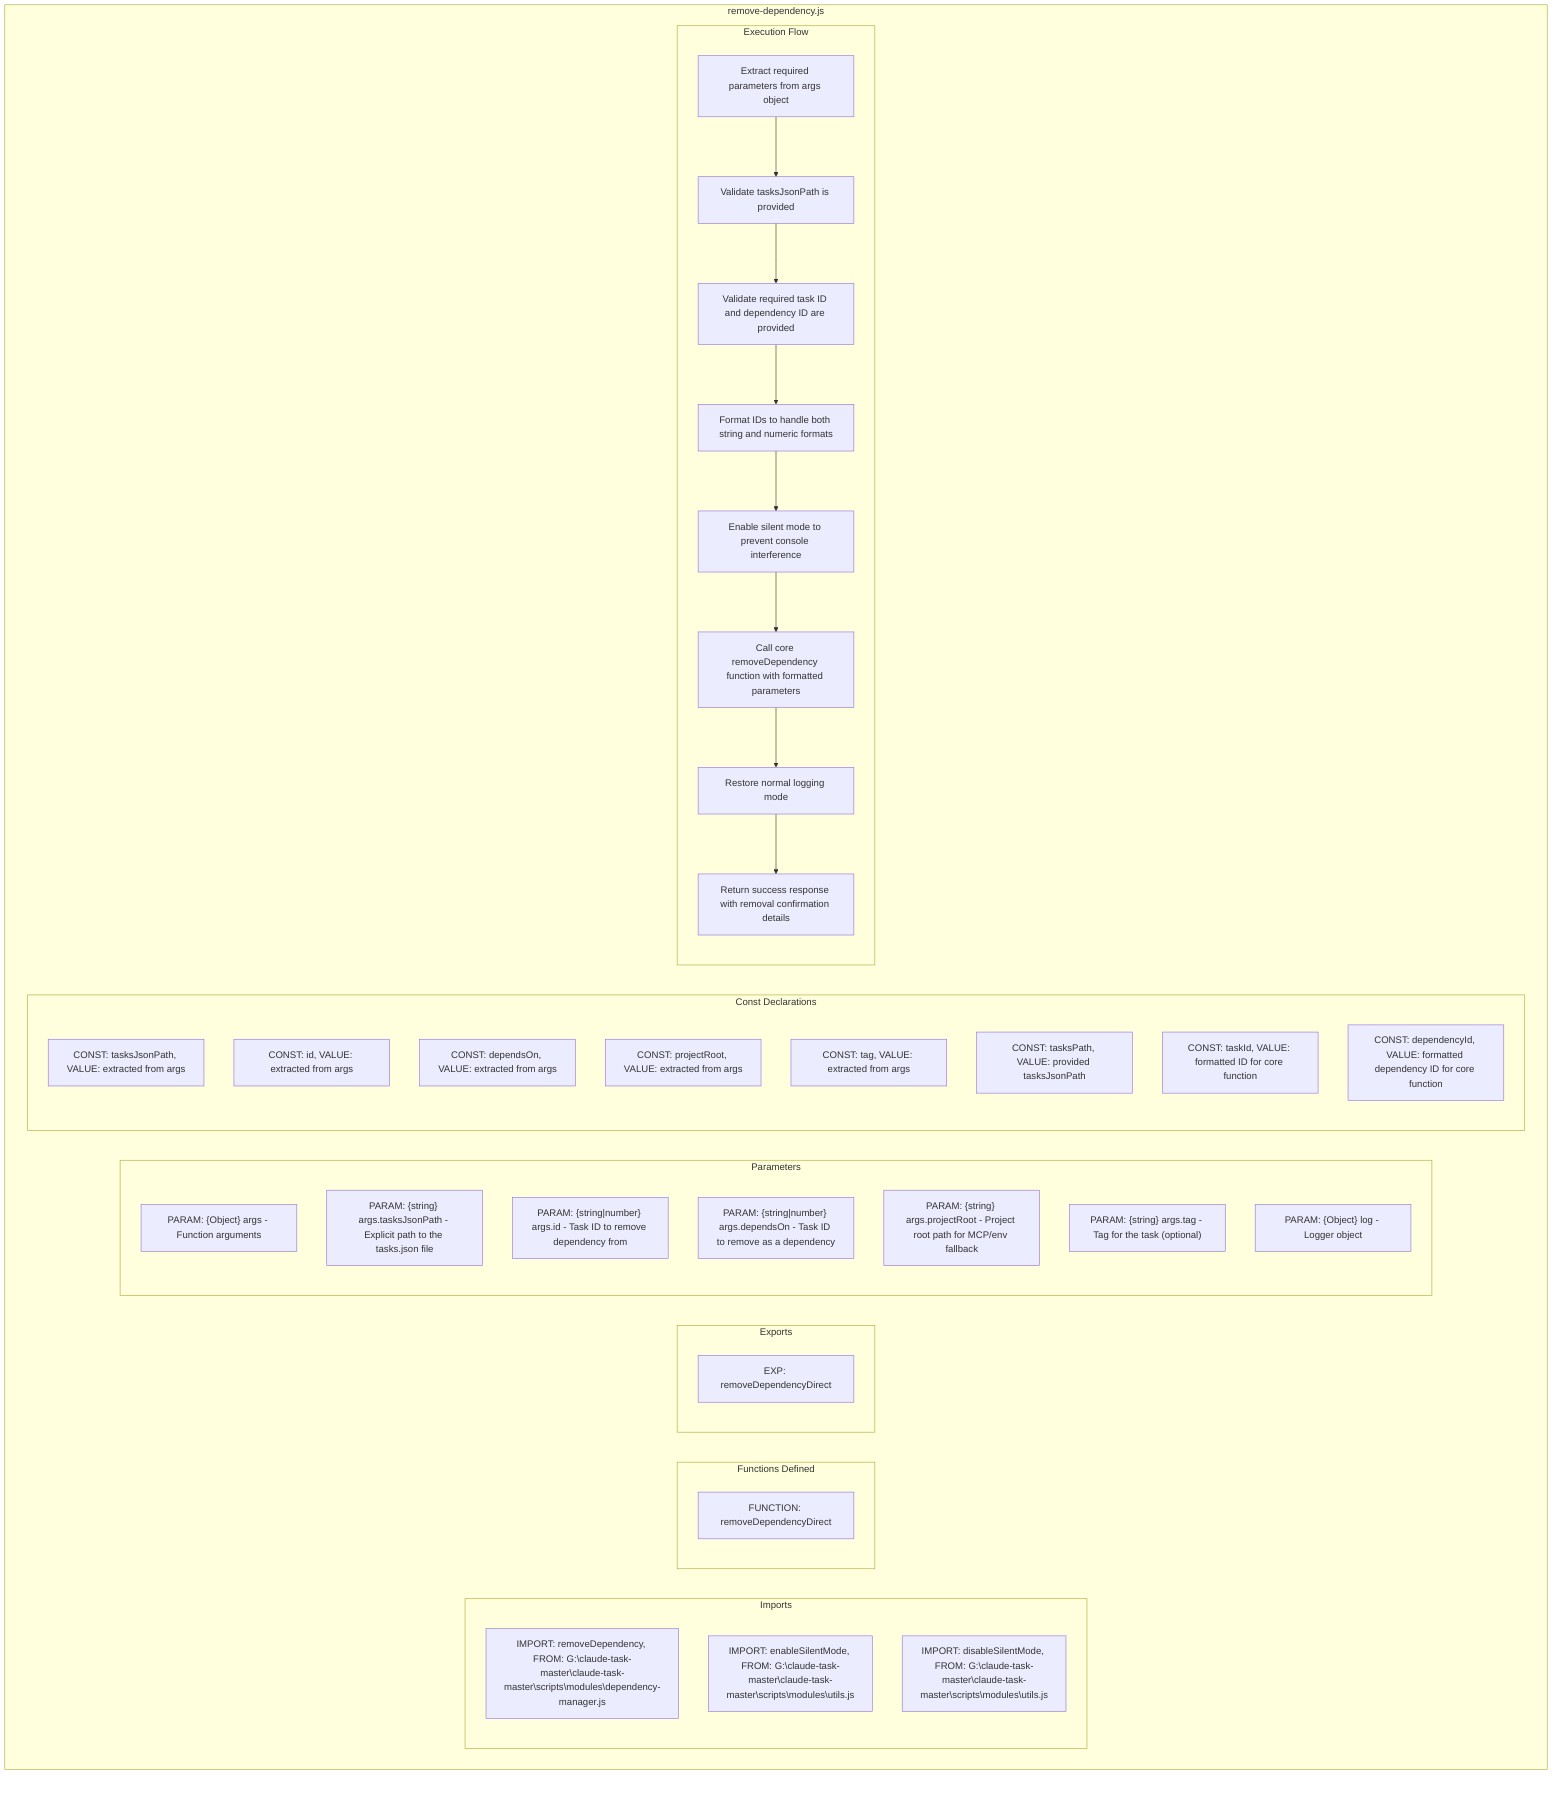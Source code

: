 flowchart TB
    subgraph Imports["Imports"]
        I1["IMPORT: removeDependency, FROM: G:\claude-task-master\claude-task-master\scripts\modules\dependency-manager.js"]
        I2["IMPORT: enableSilentMode, FROM: G:\claude-task-master\claude-task-master\scripts\modules\utils.js"]
        I3["IMPORT: disableSilentMode, FROM: G:\claude-task-master\claude-task-master\scripts\modules\utils.js"]
    end
    
    subgraph FunctionsDefined["Functions Defined"]
        FU1["FUNCTION: removeDependencyDirect"]
    end
    
    subgraph Exports["Exports"]
        E1["EXP: removeDependencyDirect"]
    end
    
    subgraph Parameters["Parameters"]
        P1["PARAM: {Object} args - Function arguments"]
        P2["PARAM: {string} args.tasksJsonPath - Explicit path to the tasks.json file"]
        P3["PARAM: {string|number} args.id - Task ID to remove dependency from"]
        P4["PARAM: {string|number} args.dependsOn - Task ID to remove as a dependency"]
        P5["PARAM: {string} args.projectRoot - Project root path for MCP/env fallback"]
        P6["PARAM: {string} args.tag - Tag for the task (optional)"]
        P7["PARAM: {Object} log - Logger object"]
    end
    
    subgraph Constants["Const Declarations"]
        C1["CONST: tasksJsonPath, VALUE: extracted from args"]
        C2["CONST: id, VALUE: extracted from args"]
        C3["CONST: dependsOn, VALUE: extracted from args"]
        C4["CONST: projectRoot, VALUE: extracted from args"]
        C5["CONST: tag, VALUE: extracted from args"]
        C6["CONST: tasksPath, VALUE: provided tasksJsonPath"]
        C7["CONST: taskId, VALUE: formatted ID for core function"]
        C8["CONST: dependencyId, VALUE: formatted dependency ID for core function"]
    end
    
    subgraph ExecutionFlow["Execution Flow"]
        FL1["Extract required parameters from args object"]
        FL2["Validate tasksJsonPath is provided"]
        FL3["Validate required task ID and dependency ID are provided"]
        FL4["Format IDs to handle both string and numeric formats"]
        FL5["Enable silent mode to prevent console interference"]
        FL6["Call core removeDependency function with formatted parameters"]
        FL7["Restore normal logging mode"]
        FL8["Return success response with removal confirmation details"]
    end
    
    subgraph removeDependency["remove-dependency.js"]
        Imports
        FunctionsDefined
        Exports
        Parameters
        Constants
        ExecutionFlow
    end
    
    FL1 --> FL2
    FL2 --> FL3
    FL3 --> FL4
    FL4 --> FL5
    FL5 --> FL6
    FL6 --> FL7
    FL7 --> FL8